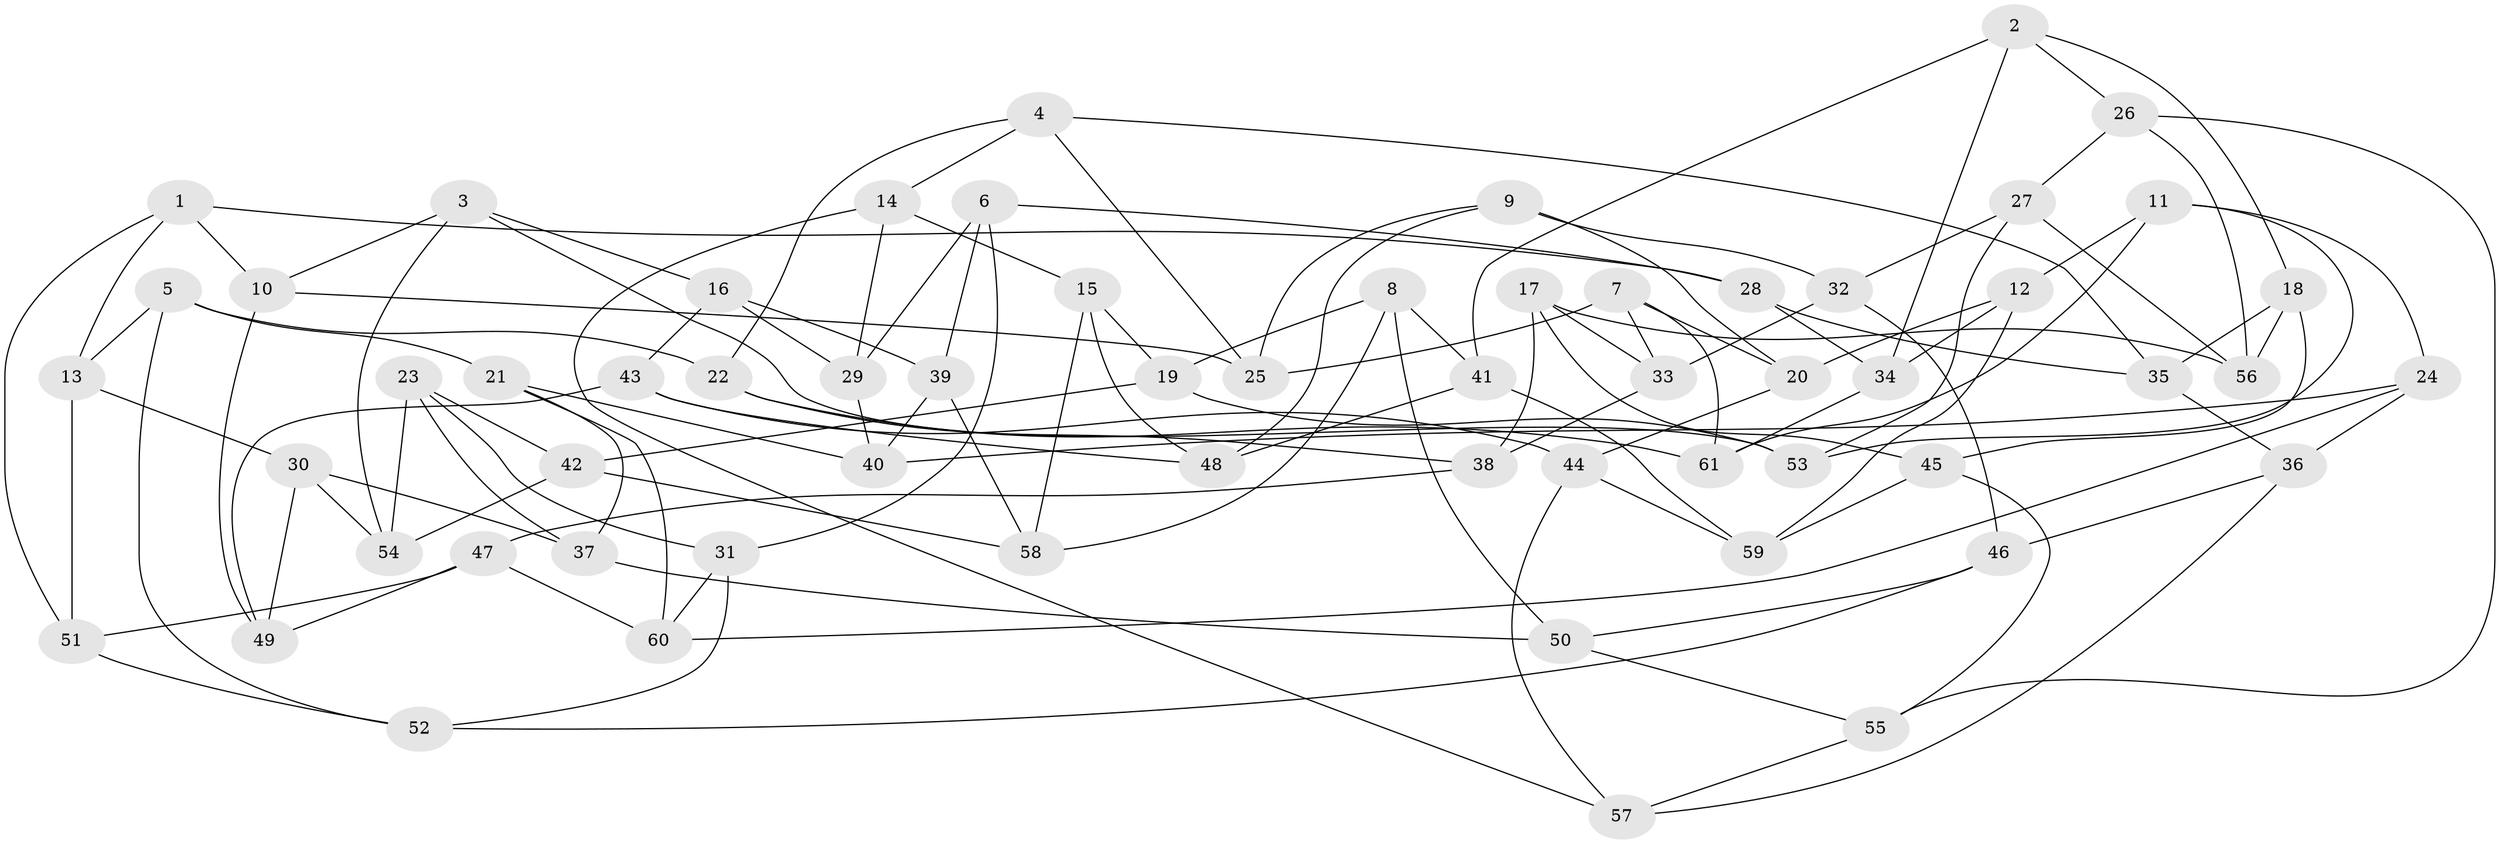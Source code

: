 // coarse degree distribution, {5: 0.13513513513513514, 6: 0.4864864864864865, 4: 0.35135135135135137, 3: 0.02702702702702703}
// Generated by graph-tools (version 1.1) at 2025/42/03/06/25 10:42:19]
// undirected, 61 vertices, 122 edges
graph export_dot {
graph [start="1"]
  node [color=gray90,style=filled];
  1;
  2;
  3;
  4;
  5;
  6;
  7;
  8;
  9;
  10;
  11;
  12;
  13;
  14;
  15;
  16;
  17;
  18;
  19;
  20;
  21;
  22;
  23;
  24;
  25;
  26;
  27;
  28;
  29;
  30;
  31;
  32;
  33;
  34;
  35;
  36;
  37;
  38;
  39;
  40;
  41;
  42;
  43;
  44;
  45;
  46;
  47;
  48;
  49;
  50;
  51;
  52;
  53;
  54;
  55;
  56;
  57;
  58;
  59;
  60;
  61;
  1 -- 13;
  1 -- 51;
  1 -- 28;
  1 -- 10;
  2 -- 18;
  2 -- 41;
  2 -- 26;
  2 -- 34;
  3 -- 54;
  3 -- 10;
  3 -- 53;
  3 -- 16;
  4 -- 14;
  4 -- 22;
  4 -- 35;
  4 -- 25;
  5 -- 52;
  5 -- 13;
  5 -- 22;
  5 -- 21;
  6 -- 39;
  6 -- 29;
  6 -- 31;
  6 -- 28;
  7 -- 25;
  7 -- 33;
  7 -- 20;
  7 -- 61;
  8 -- 19;
  8 -- 50;
  8 -- 41;
  8 -- 58;
  9 -- 20;
  9 -- 48;
  9 -- 25;
  9 -- 32;
  10 -- 25;
  10 -- 49;
  11 -- 53;
  11 -- 61;
  11 -- 12;
  11 -- 24;
  12 -- 20;
  12 -- 34;
  12 -- 59;
  13 -- 51;
  13 -- 30;
  14 -- 29;
  14 -- 15;
  14 -- 57;
  15 -- 58;
  15 -- 19;
  15 -- 48;
  16 -- 39;
  16 -- 29;
  16 -- 43;
  17 -- 45;
  17 -- 33;
  17 -- 56;
  17 -- 38;
  18 -- 35;
  18 -- 56;
  18 -- 45;
  19 -- 53;
  19 -- 42;
  20 -- 44;
  21 -- 60;
  21 -- 40;
  21 -- 37;
  22 -- 38;
  22 -- 61;
  23 -- 54;
  23 -- 37;
  23 -- 31;
  23 -- 42;
  24 -- 60;
  24 -- 36;
  24 -- 40;
  26 -- 27;
  26 -- 55;
  26 -- 56;
  27 -- 32;
  27 -- 56;
  27 -- 53;
  28 -- 34;
  28 -- 35;
  29 -- 40;
  30 -- 54;
  30 -- 49;
  30 -- 37;
  31 -- 60;
  31 -- 52;
  32 -- 46;
  32 -- 33;
  33 -- 38;
  34 -- 61;
  35 -- 36;
  36 -- 57;
  36 -- 46;
  37 -- 50;
  38 -- 47;
  39 -- 58;
  39 -- 40;
  41 -- 59;
  41 -- 48;
  42 -- 58;
  42 -- 54;
  43 -- 48;
  43 -- 44;
  43 -- 49;
  44 -- 57;
  44 -- 59;
  45 -- 55;
  45 -- 59;
  46 -- 50;
  46 -- 52;
  47 -- 60;
  47 -- 49;
  47 -- 51;
  50 -- 55;
  51 -- 52;
  55 -- 57;
}
